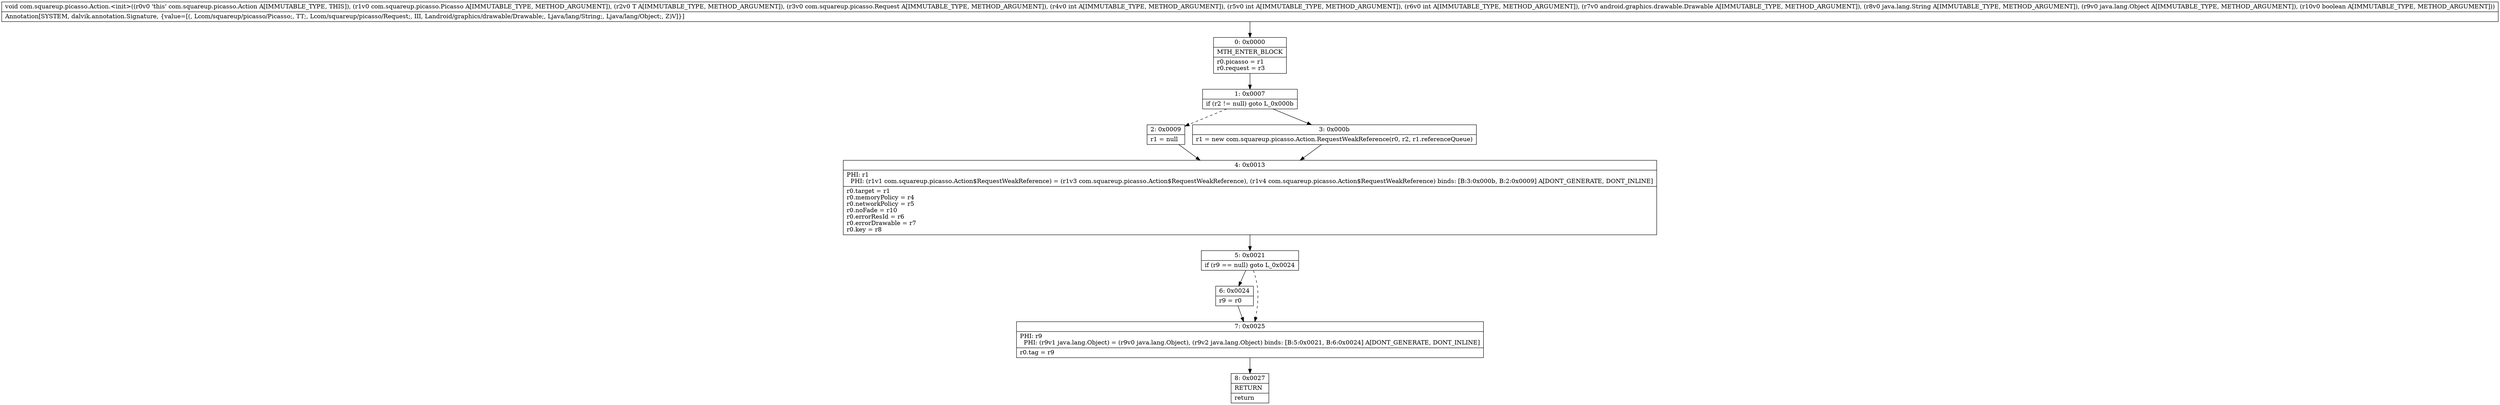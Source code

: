 digraph "CFG forcom.squareup.picasso.Action.\<init\>(Lcom\/squareup\/picasso\/Picasso;Ljava\/lang\/Object;Lcom\/squareup\/picasso\/Request;IIILandroid\/graphics\/drawable\/Drawable;Ljava\/lang\/String;Ljava\/lang\/Object;Z)V" {
Node_0 [shape=record,label="{0\:\ 0x0000|MTH_ENTER_BLOCK\l|r0.picasso = r1\lr0.request = r3\l}"];
Node_1 [shape=record,label="{1\:\ 0x0007|if (r2 != null) goto L_0x000b\l}"];
Node_2 [shape=record,label="{2\:\ 0x0009|r1 = null\l}"];
Node_3 [shape=record,label="{3\:\ 0x000b|r1 = new com.squareup.picasso.Action.RequestWeakReference(r0, r2, r1.referenceQueue)\l}"];
Node_4 [shape=record,label="{4\:\ 0x0013|PHI: r1 \l  PHI: (r1v1 com.squareup.picasso.Action$RequestWeakReference) = (r1v3 com.squareup.picasso.Action$RequestWeakReference), (r1v4 com.squareup.picasso.Action$RequestWeakReference) binds: [B:3:0x000b, B:2:0x0009] A[DONT_GENERATE, DONT_INLINE]\l|r0.target = r1\lr0.memoryPolicy = r4\lr0.networkPolicy = r5\lr0.noFade = r10\lr0.errorResId = r6\lr0.errorDrawable = r7\lr0.key = r8\l}"];
Node_5 [shape=record,label="{5\:\ 0x0021|if (r9 == null) goto L_0x0024\l}"];
Node_6 [shape=record,label="{6\:\ 0x0024|r9 = r0\l}"];
Node_7 [shape=record,label="{7\:\ 0x0025|PHI: r9 \l  PHI: (r9v1 java.lang.Object) = (r9v0 java.lang.Object), (r9v2 java.lang.Object) binds: [B:5:0x0021, B:6:0x0024] A[DONT_GENERATE, DONT_INLINE]\l|r0.tag = r9\l}"];
Node_8 [shape=record,label="{8\:\ 0x0027|RETURN\l|return\l}"];
MethodNode[shape=record,label="{void com.squareup.picasso.Action.\<init\>((r0v0 'this' com.squareup.picasso.Action A[IMMUTABLE_TYPE, THIS]), (r1v0 com.squareup.picasso.Picasso A[IMMUTABLE_TYPE, METHOD_ARGUMENT]), (r2v0 T A[IMMUTABLE_TYPE, METHOD_ARGUMENT]), (r3v0 com.squareup.picasso.Request A[IMMUTABLE_TYPE, METHOD_ARGUMENT]), (r4v0 int A[IMMUTABLE_TYPE, METHOD_ARGUMENT]), (r5v0 int A[IMMUTABLE_TYPE, METHOD_ARGUMENT]), (r6v0 int A[IMMUTABLE_TYPE, METHOD_ARGUMENT]), (r7v0 android.graphics.drawable.Drawable A[IMMUTABLE_TYPE, METHOD_ARGUMENT]), (r8v0 java.lang.String A[IMMUTABLE_TYPE, METHOD_ARGUMENT]), (r9v0 java.lang.Object A[IMMUTABLE_TYPE, METHOD_ARGUMENT]), (r10v0 boolean A[IMMUTABLE_TYPE, METHOD_ARGUMENT]))  | Annotation[SYSTEM, dalvik.annotation.Signature, \{value=[(, Lcom\/squareup\/picasso\/Picasso;, TT;, Lcom\/squareup\/picasso\/Request;, III, Landroid\/graphics\/drawable\/Drawable;, Ljava\/lang\/String;, Ljava\/lang\/Object;, Z)V]\}]\l}"];
MethodNode -> Node_0;
Node_0 -> Node_1;
Node_1 -> Node_2[style=dashed];
Node_1 -> Node_3;
Node_2 -> Node_4;
Node_3 -> Node_4;
Node_4 -> Node_5;
Node_5 -> Node_6;
Node_5 -> Node_7[style=dashed];
Node_6 -> Node_7;
Node_7 -> Node_8;
}

